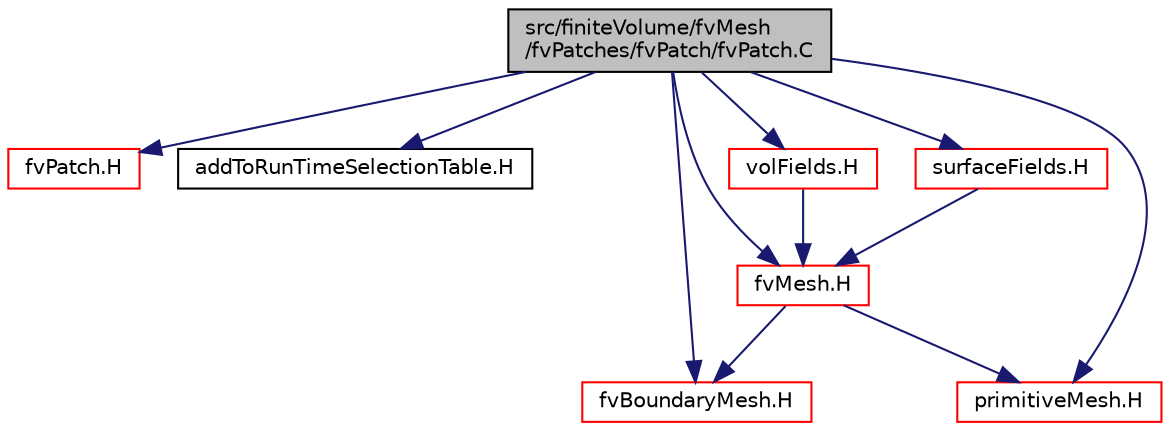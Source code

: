 digraph "src/finiteVolume/fvMesh/fvPatches/fvPatch/fvPatch.C"
{
  bgcolor="transparent";
  edge [fontname="Helvetica",fontsize="10",labelfontname="Helvetica",labelfontsize="10"];
  node [fontname="Helvetica",fontsize="10",shape=record];
  Node0 [label="src/finiteVolume/fvMesh\l/fvPatches/fvPatch/fvPatch.C",height=0.2,width=0.4,color="black", fillcolor="grey75", style="filled", fontcolor="black"];
  Node0 -> Node1 [color="midnightblue",fontsize="10",style="solid",fontname="Helvetica"];
  Node1 [label="fvPatch.H",height=0.2,width=0.4,color="red",URL="$a03866.html"];
  Node0 -> Node170 [color="midnightblue",fontsize="10",style="solid",fontname="Helvetica"];
  Node170 [label="addToRunTimeSelectionTable.H",height=0.2,width=0.4,color="black",URL="$a09989.html",tooltip="Macros for easy insertion into run-time selection tables. "];
  Node0 -> Node171 [color="midnightblue",fontsize="10",style="solid",fontname="Helvetica"];
  Node171 [label="fvBoundaryMesh.H",height=0.2,width=0.4,color="red",URL="$a03713.html"];
  Node0 -> Node180 [color="midnightblue",fontsize="10",style="solid",fontname="Helvetica"];
  Node180 [label="fvMesh.H",height=0.2,width=0.4,color="red",URL="$a03719.html"];
  Node180 -> Node192 [color="midnightblue",fontsize="10",style="solid",fontname="Helvetica"];
  Node192 [label="primitiveMesh.H",height=0.2,width=0.4,color="red",URL="$a12650.html"];
  Node180 -> Node171 [color="midnightblue",fontsize="10",style="solid",fontname="Helvetica"];
  Node0 -> Node192 [color="midnightblue",fontsize="10",style="solid",fontname="Helvetica"];
  Node0 -> Node284 [color="midnightblue",fontsize="10",style="solid",fontname="Helvetica"];
  Node284 [label="volFields.H",height=0.2,width=0.4,color="red",URL="$a02912.html"];
  Node284 -> Node180 [color="midnightblue",fontsize="10",style="solid",fontname="Helvetica"];
  Node0 -> Node317 [color="midnightblue",fontsize="10",style="solid",fontname="Helvetica"];
  Node317 [label="surfaceFields.H",height=0.2,width=0.4,color="red",URL="$a02897.html",tooltip="Foam::surfaceFields. "];
  Node317 -> Node180 [color="midnightblue",fontsize="10",style="solid",fontname="Helvetica"];
}
